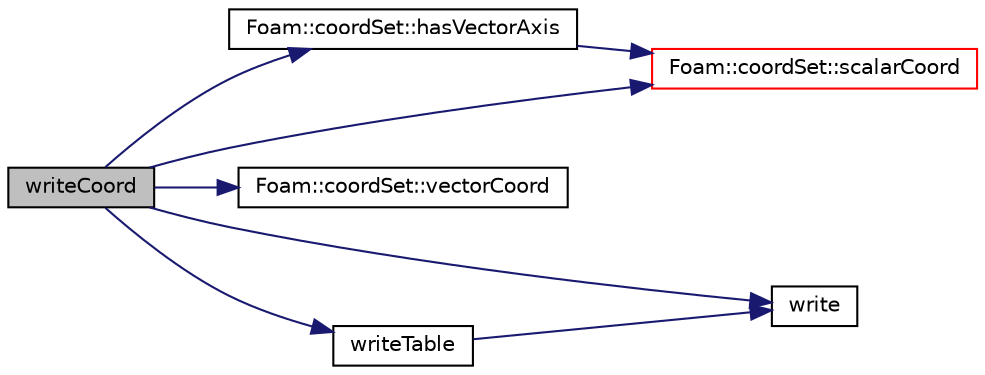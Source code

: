 digraph "writeCoord"
{
  bgcolor="transparent";
  edge [fontname="Helvetica",fontsize="10",labelfontname="Helvetica",labelfontsize="10"];
  node [fontname="Helvetica",fontsize="10",shape=record];
  rankdir="LR";
  Node1 [label="writeCoord",height=0.2,width=0.4,color="black", fillcolor="grey75", style="filled", fontcolor="black"];
  Node1 -> Node2 [color="midnightblue",fontsize="10",style="solid",fontname="Helvetica"];
  Node2 [label="Foam::coordSet::hasVectorAxis",height=0.2,width=0.4,color="black",URL="$a00411.html#a62feccf6b117a623b835bcc65a71203c",tooltip="Is axis specification a vector. "];
  Node2 -> Node3 [color="midnightblue",fontsize="10",style="solid",fontname="Helvetica"];
  Node3 [label="Foam::coordSet::scalarCoord",height=0.2,width=0.4,color="red",URL="$a00411.html#a1286edc76e59750f84243b537b8573db",tooltip="Get coordinate of point according to axis specification. "];
  Node1 -> Node3 [color="midnightblue",fontsize="10",style="solid",fontname="Helvetica"];
  Node1 -> Node4 [color="midnightblue",fontsize="10",style="solid",fontname="Helvetica"];
  Node4 [label="Foam::coordSet::vectorCoord",height=0.2,width=0.4,color="black",URL="$a00411.html#a3d2a0b49b0801017e3023b5f0bbe94c6",tooltip="Get point according to axis=\"xyz\" specification. "];
  Node1 -> Node5 [color="midnightblue",fontsize="10",style="solid",fontname="Helvetica"];
  Node5 [label="write",height=0.2,width=0.4,color="black",URL="$a03058.html#a8f30b3c2179b03a7acf273e9dea43342"];
  Node1 -> Node6 [color="midnightblue",fontsize="10",style="solid",fontname="Helvetica"];
  Node6 [label="writeTable",height=0.2,width=0.4,color="black",URL="$a02995.html#a69989d3548580a31fb9d4796293b8932",tooltip="Writes single-column ascii write. Column 1 is coordSet coordinate,. "];
  Node6 -> Node5 [color="midnightblue",fontsize="10",style="solid",fontname="Helvetica"];
}
